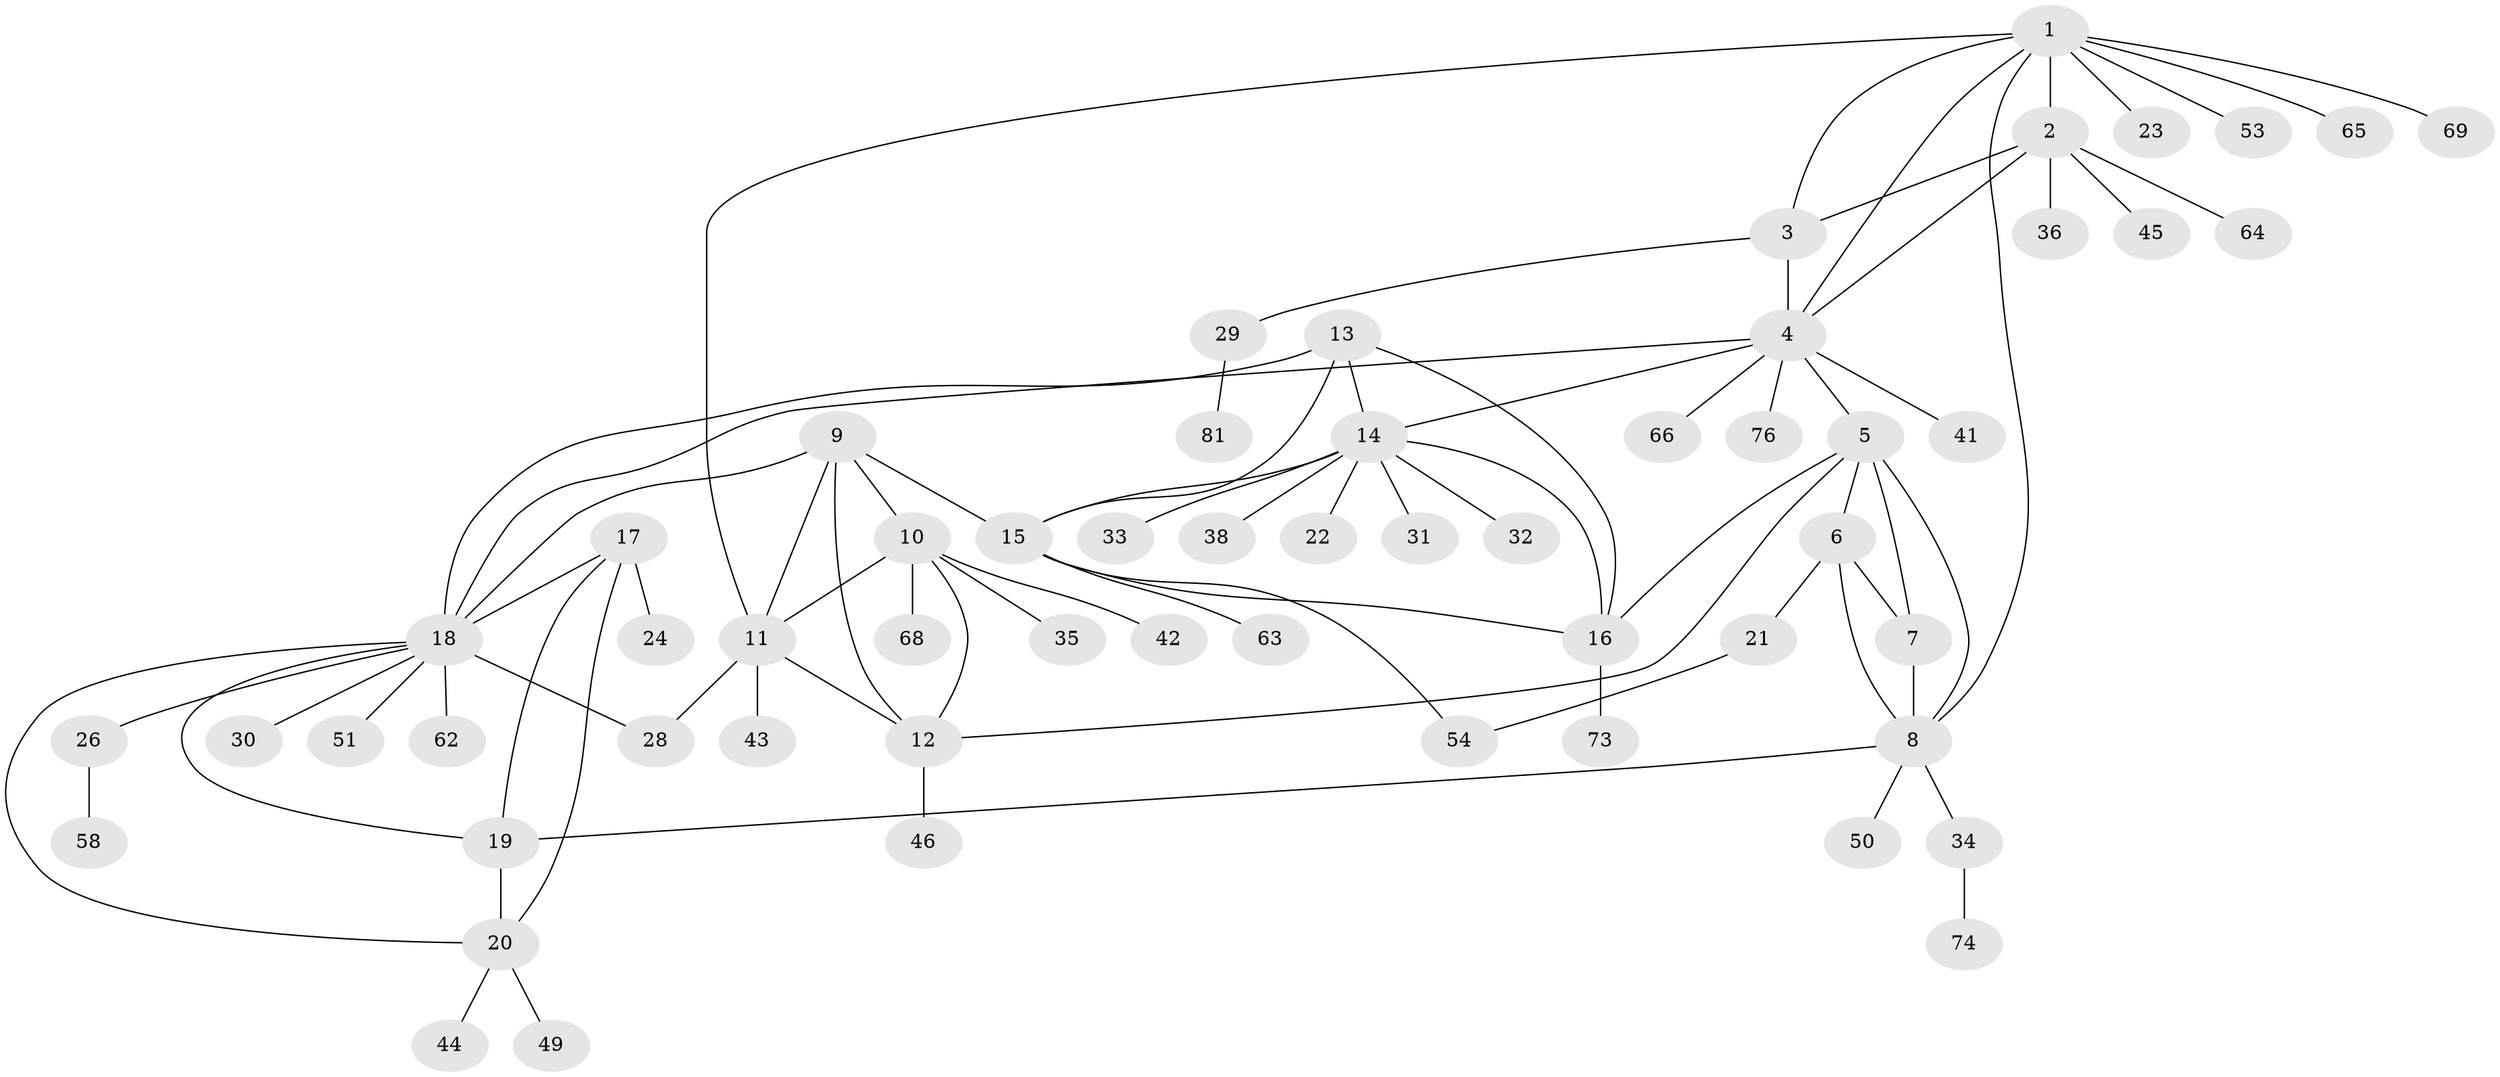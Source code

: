 // original degree distribution, {9: 0.03614457831325301, 6: 0.012048192771084338, 7: 0.060240963855421686, 8: 0.012048192771084338, 4: 0.07228915662650602, 3: 0.024096385542168676, 5: 0.060240963855421686, 11: 0.012048192771084338, 1: 0.5783132530120482, 2: 0.13253012048192772}
// Generated by graph-tools (version 1.1) at 2025/19/03/04/25 18:19:36]
// undirected, 58 vertices, 81 edges
graph export_dot {
graph [start="1"]
  node [color=gray90,style=filled];
  1;
  2;
  3 [super="+48+72+57"];
  4;
  5 [super="+47+59+79"];
  6;
  7;
  8 [super="+77+60"];
  9;
  10 [super="+27"];
  11 [super="+39"];
  12;
  13;
  14 [super="+25"];
  15 [super="+37"];
  16;
  17;
  18;
  19;
  20;
  21 [super="+40+78+70"];
  22;
  23;
  24;
  26;
  28;
  29;
  30;
  31 [super="+55"];
  32;
  33 [super="+67"];
  34;
  35;
  36;
  38;
  41;
  42;
  43;
  44;
  45 [super="+75"];
  46 [super="+52+61+83"];
  49;
  50;
  51;
  53;
  54;
  58;
  62;
  63;
  64;
  65;
  66;
  68;
  69;
  73;
  74;
  76;
  81;
  1 -- 2;
  1 -- 3;
  1 -- 4;
  1 -- 8;
  1 -- 11;
  1 -- 23;
  1 -- 53;
  1 -- 65;
  1 -- 69;
  2 -- 3;
  2 -- 4;
  2 -- 36;
  2 -- 45;
  2 -- 64;
  3 -- 4;
  3 -- 29;
  4 -- 14;
  4 -- 18;
  4 -- 41;
  4 -- 66;
  4 -- 76;
  4 -- 5;
  5 -- 6;
  5 -- 7;
  5 -- 8;
  5 -- 12;
  5 -- 16;
  6 -- 7;
  6 -- 8;
  6 -- 21;
  7 -- 8;
  8 -- 19;
  8 -- 34;
  8 -- 50;
  9 -- 10;
  9 -- 11;
  9 -- 12;
  9 -- 15;
  9 -- 18;
  10 -- 11;
  10 -- 12;
  10 -- 35;
  10 -- 42;
  10 -- 68;
  11 -- 12;
  11 -- 28;
  11 -- 43;
  12 -- 46;
  13 -- 14;
  13 -- 15;
  13 -- 16;
  13 -- 18;
  14 -- 15;
  14 -- 16;
  14 -- 22;
  14 -- 33;
  14 -- 32;
  14 -- 38;
  14 -- 31;
  15 -- 16;
  15 -- 54;
  15 -- 63;
  16 -- 73;
  17 -- 18;
  17 -- 19;
  17 -- 20;
  17 -- 24;
  18 -- 19;
  18 -- 20;
  18 -- 26;
  18 -- 28;
  18 -- 30;
  18 -- 51;
  18 -- 62;
  19 -- 20;
  20 -- 44;
  20 -- 49;
  21 -- 54;
  26 -- 58;
  29 -- 81;
  34 -- 74;
}
